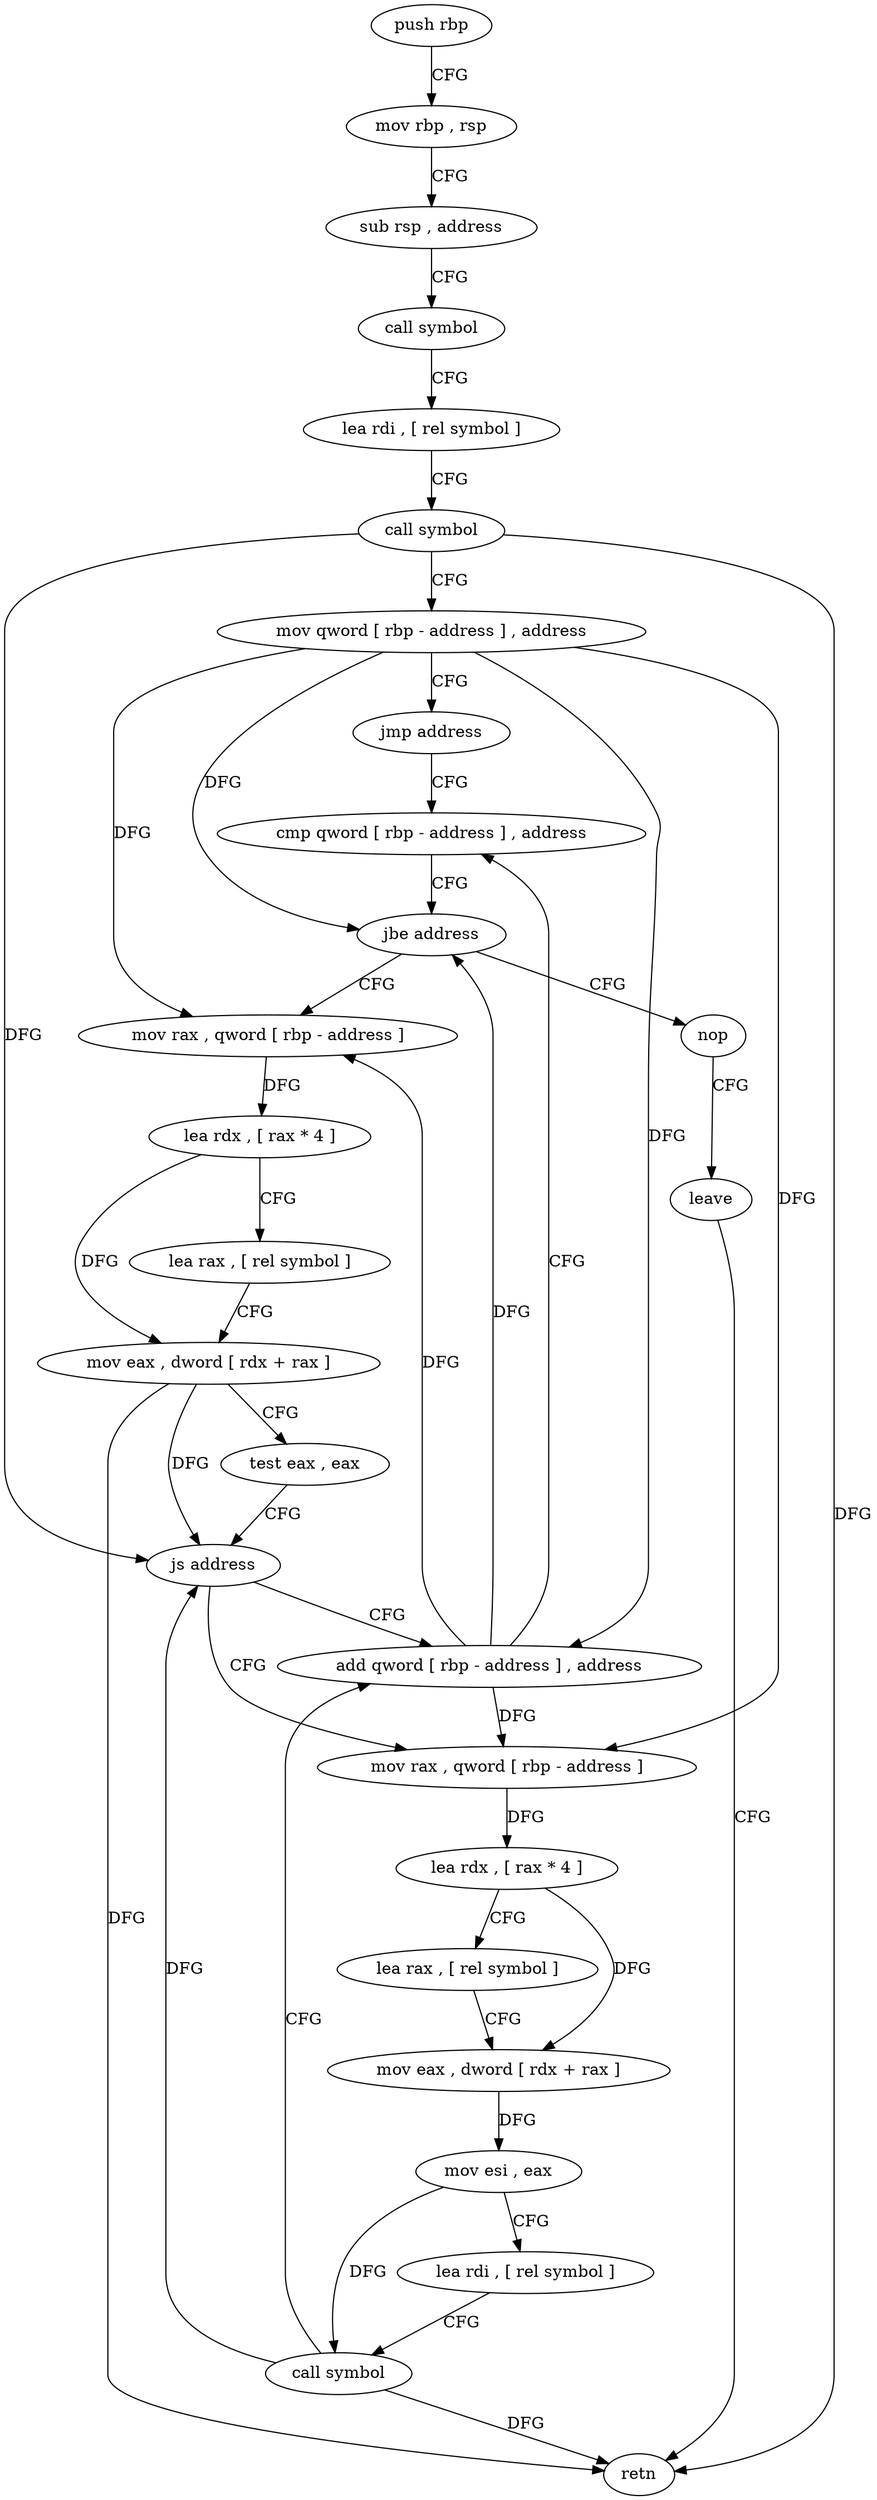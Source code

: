digraph "func" {
"211581" [label = "push rbp" ]
"211582" [label = "mov rbp , rsp" ]
"211585" [label = "sub rsp , address" ]
"211589" [label = "call symbol" ]
"211594" [label = "lea rdi , [ rel symbol ]" ]
"211601" [label = "call symbol" ]
"211606" [label = "mov qword [ rbp - address ] , address" ]
"211614" [label = "jmp address" ]
"211683" [label = "cmp qword [ rbp - address ] , address" ]
"211688" [label = "jbe address" ]
"211616" [label = "mov rax , qword [ rbp - address ]" ]
"211690" [label = "nop" ]
"211620" [label = "lea rdx , [ rax * 4 ]" ]
"211628" [label = "lea rax , [ rel symbol ]" ]
"211635" [label = "mov eax , dword [ rdx + rax ]" ]
"211638" [label = "test eax , eax" ]
"211640" [label = "js address" ]
"211678" [label = "add qword [ rbp - address ] , address" ]
"211642" [label = "mov rax , qword [ rbp - address ]" ]
"211691" [label = "leave" ]
"211692" [label = "retn" ]
"211646" [label = "lea rdx , [ rax * 4 ]" ]
"211654" [label = "lea rax , [ rel symbol ]" ]
"211661" [label = "mov eax , dword [ rdx + rax ]" ]
"211664" [label = "mov esi , eax" ]
"211666" [label = "lea rdi , [ rel symbol ]" ]
"211673" [label = "call symbol" ]
"211581" -> "211582" [ label = "CFG" ]
"211582" -> "211585" [ label = "CFG" ]
"211585" -> "211589" [ label = "CFG" ]
"211589" -> "211594" [ label = "CFG" ]
"211594" -> "211601" [ label = "CFG" ]
"211601" -> "211606" [ label = "CFG" ]
"211601" -> "211640" [ label = "DFG" ]
"211601" -> "211692" [ label = "DFG" ]
"211606" -> "211614" [ label = "CFG" ]
"211606" -> "211688" [ label = "DFG" ]
"211606" -> "211616" [ label = "DFG" ]
"211606" -> "211678" [ label = "DFG" ]
"211606" -> "211642" [ label = "DFG" ]
"211614" -> "211683" [ label = "CFG" ]
"211683" -> "211688" [ label = "CFG" ]
"211688" -> "211616" [ label = "CFG" ]
"211688" -> "211690" [ label = "CFG" ]
"211616" -> "211620" [ label = "DFG" ]
"211690" -> "211691" [ label = "CFG" ]
"211620" -> "211628" [ label = "CFG" ]
"211620" -> "211635" [ label = "DFG" ]
"211628" -> "211635" [ label = "CFG" ]
"211635" -> "211638" [ label = "CFG" ]
"211635" -> "211640" [ label = "DFG" ]
"211635" -> "211692" [ label = "DFG" ]
"211638" -> "211640" [ label = "CFG" ]
"211640" -> "211678" [ label = "CFG" ]
"211640" -> "211642" [ label = "CFG" ]
"211678" -> "211683" [ label = "CFG" ]
"211678" -> "211688" [ label = "DFG" ]
"211678" -> "211616" [ label = "DFG" ]
"211678" -> "211642" [ label = "DFG" ]
"211642" -> "211646" [ label = "DFG" ]
"211691" -> "211692" [ label = "CFG" ]
"211646" -> "211654" [ label = "CFG" ]
"211646" -> "211661" [ label = "DFG" ]
"211654" -> "211661" [ label = "CFG" ]
"211661" -> "211664" [ label = "DFG" ]
"211664" -> "211666" [ label = "CFG" ]
"211664" -> "211673" [ label = "DFG" ]
"211666" -> "211673" [ label = "CFG" ]
"211673" -> "211678" [ label = "CFG" ]
"211673" -> "211640" [ label = "DFG" ]
"211673" -> "211692" [ label = "DFG" ]
}
